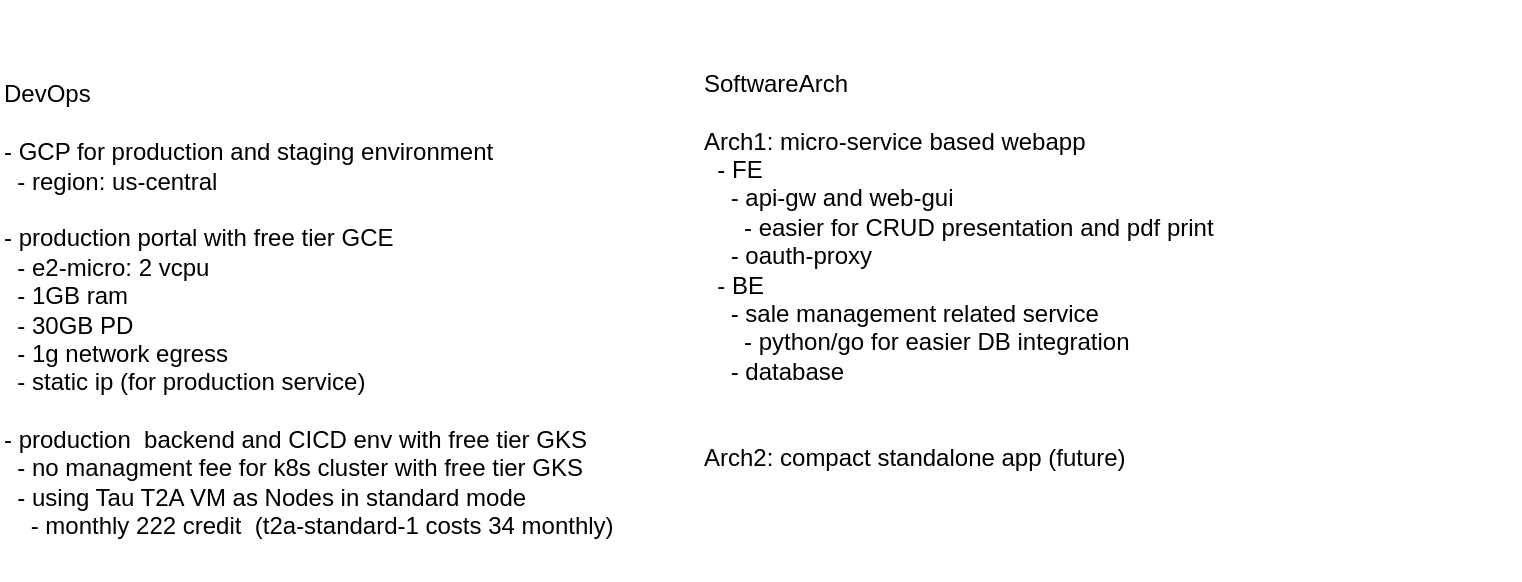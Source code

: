 <mxfile version="21.6.8" type="github">
  <diagram name="DevOpsPlan" id="RSTH0A9Fy7KfbpkQ3IGk">
    <mxGraphModel dx="834" dy="307" grid="1" gridSize="10" guides="1" tooltips="1" connect="1" arrows="1" fold="1" page="1" pageScale="1" pageWidth="827" pageHeight="1169" math="0" shadow="0">
      <root>
        <mxCell id="0" />
        <mxCell id="1" parent="0" />
        <mxCell id="m3cxBnHvqO1AkCnyJKCn-3" value="DevOps&lt;br&gt;&lt;br&gt;- GCP for production and staging environment&lt;br&gt;&amp;nbsp; - region: us-central&lt;br&gt;&lt;br&gt;- production portal with free tier GCE&amp;nbsp;&lt;br&gt;&amp;nbsp; - e2-micro: 2 vcpu&lt;br&gt;&amp;nbsp; - 1GB ram&lt;br&gt;&amp;nbsp; - 30GB PD&lt;br&gt;&amp;nbsp; - 1g network egress&lt;br&gt;&amp;nbsp; - static ip (for production service)&lt;br&gt;&lt;br&gt;- production&amp;nbsp; backend and CICD env with free tier GKS&lt;br&gt;&amp;nbsp; - no managment fee for k8s cluster with free tier GKS&lt;br&gt;&amp;nbsp; - using Tau T2A VM as Nodes in standard mode&lt;br&gt;&amp;nbsp; &amp;nbsp; - monthly 222 credit&amp;nbsp; (t2a-standard-1 costs 34 monthly)" style="text;html=1;strokeColor=none;fillColor=none;align=left;verticalAlign=middle;whiteSpace=wrap;rounded=0;" parent="1" vertex="1">
          <mxGeometry x="50" y="20" width="340" height="270" as="geometry" />
        </mxCell>
        <mxCell id="m3cxBnHvqO1AkCnyJKCn-4" value="&lt;div&gt;SoftwareArch&lt;/div&gt;&lt;div&gt;&lt;br&gt;&lt;/div&gt;&lt;div&gt;Arch1: micro-service based webapp&lt;/div&gt;&lt;div&gt;&amp;nbsp; - FE&lt;/div&gt;&lt;div&gt;&amp;nbsp; &amp;nbsp; - api-gw and web-gui&lt;/div&gt;&lt;div&gt;&amp;nbsp; &amp;nbsp; &amp;nbsp; - easier for CRUD presentation and pdf print&lt;/div&gt;&lt;div&gt;&amp;nbsp; &amp;nbsp; - oauth-proxy&lt;/div&gt;&lt;div&gt;&amp;nbsp; - BE&lt;/div&gt;&lt;div&gt;&amp;nbsp; &amp;nbsp; - sale management related service&lt;/div&gt;&lt;div&gt;&amp;nbsp; &amp;nbsp; &amp;nbsp; - python/go for easier DB integration&lt;/div&gt;&lt;div&gt;&amp;nbsp; &amp;nbsp; - database&lt;/div&gt;&lt;br&gt;&lt;br&gt;Arch2: compact standalone app (future)" style="text;html=1;strokeColor=none;fillColor=none;align=left;verticalAlign=middle;whiteSpace=wrap;rounded=0;" parent="1" vertex="1">
          <mxGeometry x="400" width="410" height="270" as="geometry" />
        </mxCell>
      </root>
    </mxGraphModel>
  </diagram>
</mxfile>
